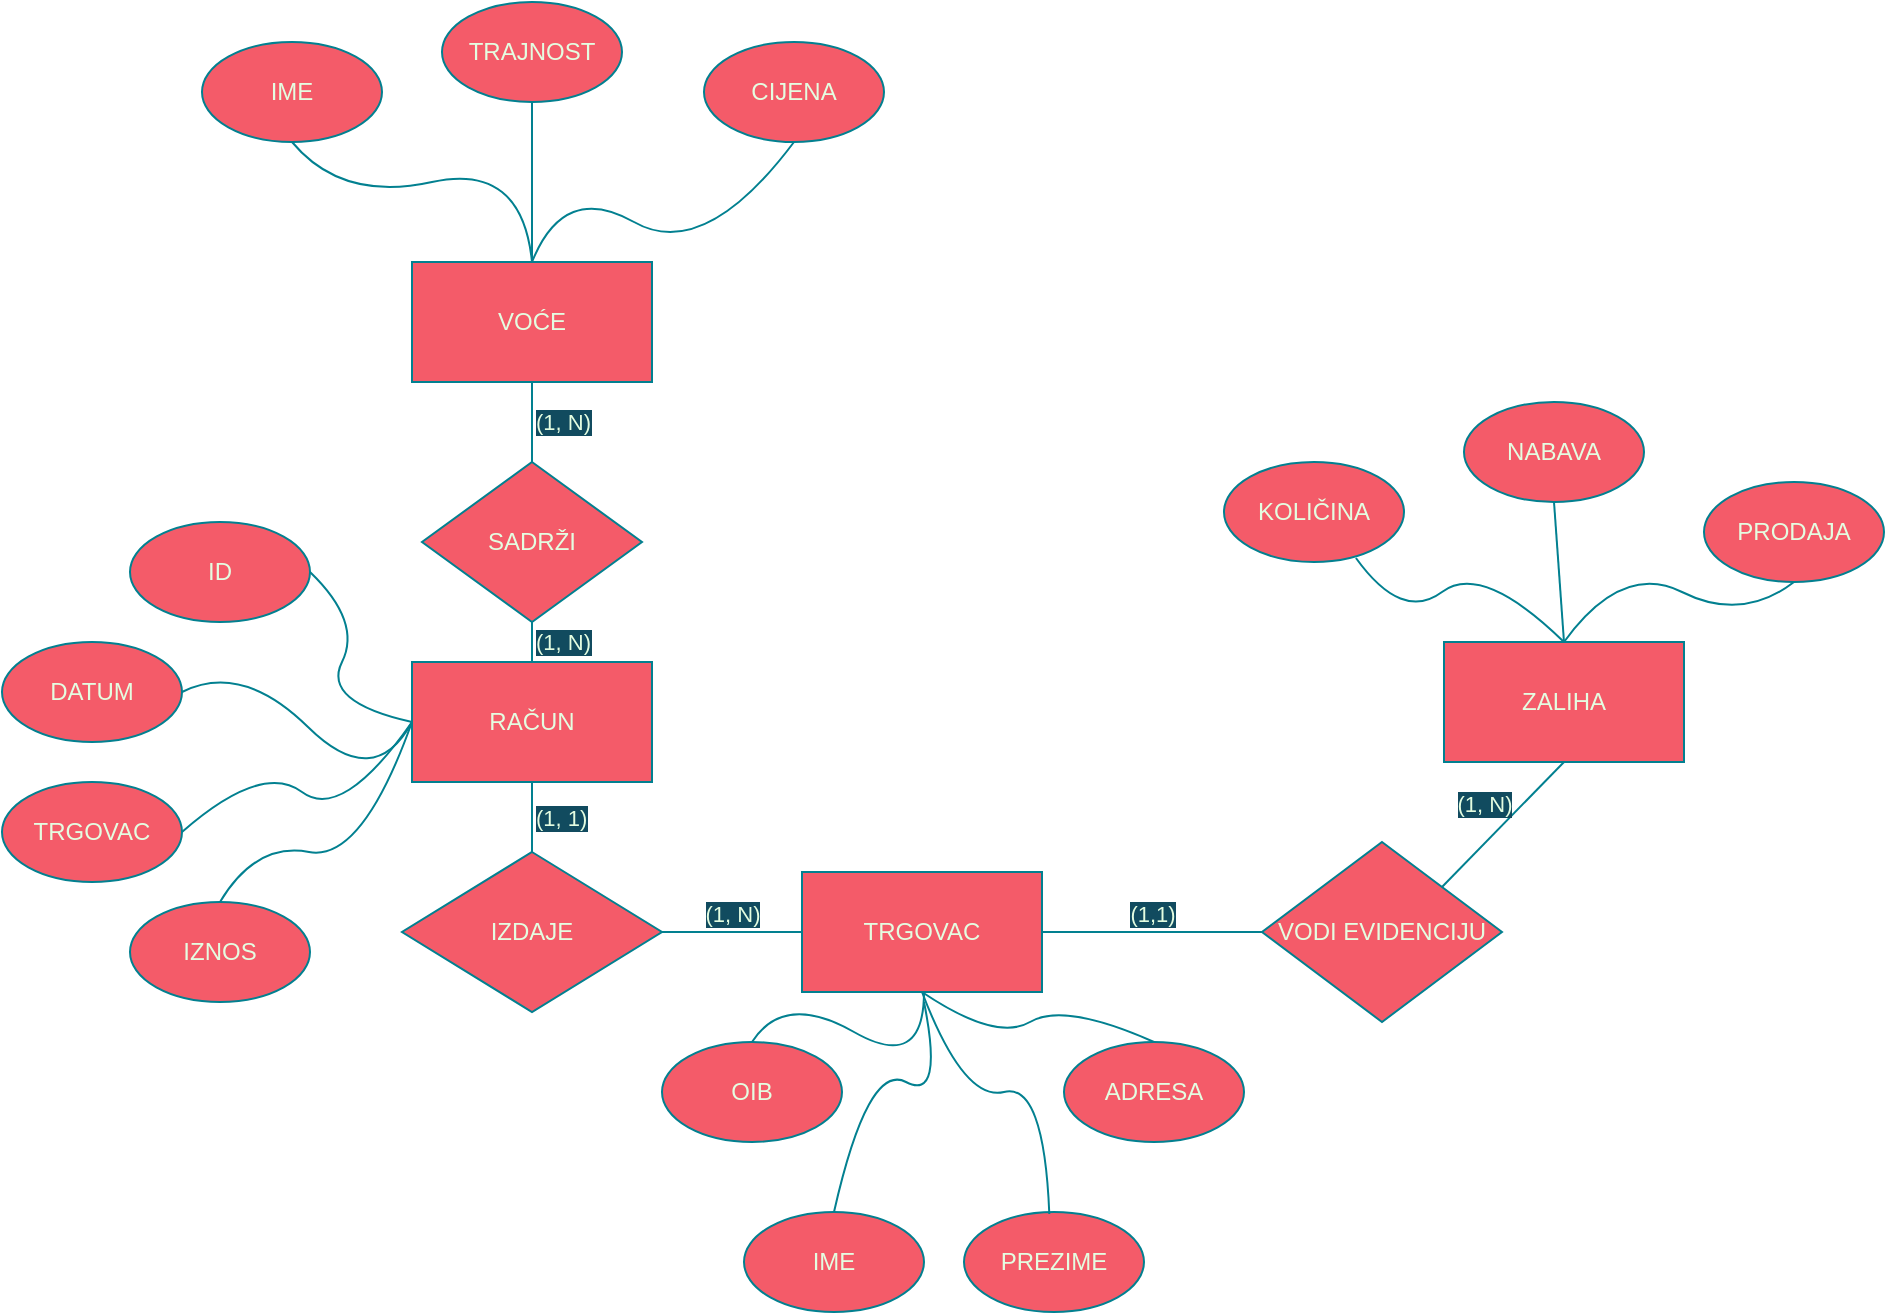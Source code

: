 <mxfile version="21.1.0" type="device">
  <diagram id="xrbu00VdCKgGFpGl-iCJ" name="Page-1">
    <mxGraphModel dx="1595" dy="893" grid="1" gridSize="10" guides="1" tooltips="1" connect="1" arrows="1" fold="1" page="1" pageScale="1" pageWidth="827" pageHeight="1169" background="#FFFFFF" math="0" shadow="0">
      <root>
        <mxCell id="0" />
        <mxCell id="1" parent="0" />
        <mxCell id="8QospfuLpicqjbqwQ5PG-2" value="VODI EVIDENCIJU" style="rhombus;whiteSpace=wrap;html=1;fillColor=#F45B69;strokeColor=#028090;fontColor=#E4FDE1;" parent="1" vertex="1">
          <mxGeometry x="890" y="610" width="120" height="90" as="geometry" />
        </mxCell>
        <mxCell id="8QospfuLpicqjbqwQ5PG-3" value="(1,1)" style="endArrow=none;html=1;entryX=0;entryY=0.5;entryDx=0;entryDy=0;labelPosition=center;verticalLabelPosition=top;align=center;verticalAlign=bottom;labelBackgroundColor=#114B5F;strokeColor=#028090;fontColor=#E4FDE1;" parent="1" target="8QospfuLpicqjbqwQ5PG-2" edge="1">
          <mxGeometry width="50" height="50" relative="1" as="geometry">
            <mxPoint x="780" y="655" as="sourcePoint" />
            <mxPoint x="840" y="640" as="targetPoint" />
          </mxGeometry>
        </mxCell>
        <mxCell id="8QospfuLpicqjbqwQ5PG-4" value="&lt;div&gt;TRGOVAC&lt;/div&gt;" style="rounded=0;whiteSpace=wrap;html=1;fillColor=#F45B69;strokeColor=#028090;fontColor=#E4FDE1;" parent="1" vertex="1">
          <mxGeometry x="660" y="625" width="120" height="60" as="geometry" />
        </mxCell>
        <mxCell id="8QospfuLpicqjbqwQ5PG-5" value="IZDAJE" style="rhombus;whiteSpace=wrap;html=1;fillColor=#F45B69;strokeColor=#028090;fontColor=#E4FDE1;" parent="1" vertex="1">
          <mxGeometry x="460" y="615" width="130" height="80" as="geometry" />
        </mxCell>
        <mxCell id="8QospfuLpicqjbqwQ5PG-6" value="(1, N)" style="endArrow=none;html=1;entryX=0;entryY=0.5;entryDx=0;entryDy=0;exitX=1;exitY=0.5;exitDx=0;exitDy=0;labelPosition=center;verticalLabelPosition=top;align=center;verticalAlign=bottom;labelBackgroundColor=#114B5F;strokeColor=#028090;fontColor=#E4FDE1;" parent="1" source="8QospfuLpicqjbqwQ5PG-5" target="8QospfuLpicqjbqwQ5PG-4" edge="1">
          <mxGeometry width="50" height="50" relative="1" as="geometry">
            <mxPoint x="590" y="700" as="sourcePoint" />
            <mxPoint x="640" y="650" as="targetPoint" />
          </mxGeometry>
        </mxCell>
        <mxCell id="8QospfuLpicqjbqwQ5PG-7" value="RAČUN" style="rounded=0;whiteSpace=wrap;html=1;fillColor=#F45B69;strokeColor=#028090;fontColor=#E4FDE1;" parent="1" vertex="1">
          <mxGeometry x="465" y="520" width="120" height="60" as="geometry" />
        </mxCell>
        <mxCell id="8QospfuLpicqjbqwQ5PG-8" value="(1, 1)" style="endArrow=none;html=1;entryX=0.5;entryY=1;entryDx=0;entryDy=0;exitX=0.5;exitY=0;exitDx=0;exitDy=0;labelPosition=right;verticalLabelPosition=middle;align=left;verticalAlign=middle;labelBackgroundColor=#114B5F;strokeColor=#028090;fontColor=#E4FDE1;" parent="1" source="8QospfuLpicqjbqwQ5PG-5" target="8QospfuLpicqjbqwQ5PG-7" edge="1">
          <mxGeometry width="50" height="50" relative="1" as="geometry">
            <mxPoint x="525" y="630" as="sourcePoint" />
            <mxPoint x="570" y="600" as="targetPoint" />
          </mxGeometry>
        </mxCell>
        <mxCell id="8QospfuLpicqjbqwQ5PG-9" value="SADRŽI" style="rhombus;whiteSpace=wrap;html=1;fillColor=#F45B69;strokeColor=#028090;fontColor=#E4FDE1;" parent="1" vertex="1">
          <mxGeometry x="470" y="420" width="110" height="80" as="geometry" />
        </mxCell>
        <mxCell id="8QospfuLpicqjbqwQ5PG-10" value="(1, N)" style="endArrow=none;html=1;entryX=0.5;entryY=1;entryDx=0;entryDy=0;exitX=0.5;exitY=0;exitDx=0;exitDy=0;labelPosition=right;verticalLabelPosition=middle;align=left;verticalAlign=middle;labelBackgroundColor=#114B5F;strokeColor=#028090;fontColor=#E4FDE1;" parent="1" source="8QospfuLpicqjbqwQ5PG-7" target="8QospfuLpicqjbqwQ5PG-9" edge="1">
          <mxGeometry width="50" height="50" relative="1" as="geometry">
            <mxPoint x="520" y="550" as="sourcePoint" />
            <mxPoint x="570" y="500" as="targetPoint" />
          </mxGeometry>
        </mxCell>
        <mxCell id="8QospfuLpicqjbqwQ5PG-11" value="VOĆE" style="rounded=0;whiteSpace=wrap;html=1;fillColor=#F45B69;strokeColor=#028090;fontColor=#E4FDE1;" parent="1" vertex="1">
          <mxGeometry x="465" y="320" width="120" height="60" as="geometry" />
        </mxCell>
        <mxCell id="8QospfuLpicqjbqwQ5PG-12" value="(1, N)" style="endArrow=none;html=1;exitX=0.5;exitY=0;exitDx=0;exitDy=0;entryX=0.5;entryY=1;entryDx=0;entryDy=0;labelPosition=right;verticalLabelPosition=middle;align=left;verticalAlign=middle;labelBackgroundColor=#114B5F;strokeColor=#028090;fontColor=#E4FDE1;" parent="1" source="8QospfuLpicqjbqwQ5PG-9" target="8QospfuLpicqjbqwQ5PG-11" edge="1">
          <mxGeometry width="50" height="50" relative="1" as="geometry">
            <mxPoint x="510" y="450" as="sourcePoint" />
            <mxPoint x="531" y="390" as="targetPoint" />
          </mxGeometry>
        </mxCell>
        <mxCell id="8QospfuLpicqjbqwQ5PG-13" value="ZALIHA" style="rounded=0;whiteSpace=wrap;html=1;fillColor=#F45B69;strokeColor=#028090;fontColor=#E4FDE1;" parent="1" vertex="1">
          <mxGeometry x="981" y="510" width="120" height="60" as="geometry" />
        </mxCell>
        <mxCell id="8QospfuLpicqjbqwQ5PG-15" value="(1, N)" style="endArrow=none;html=1;entryX=0.5;entryY=1;entryDx=0;entryDy=0;exitX=1;exitY=0;exitDx=0;exitDy=0;labelPosition=center;verticalLabelPosition=top;align=center;verticalAlign=bottom;labelBackgroundColor=#114B5F;strokeColor=#028090;fontColor=#E4FDE1;" parent="1" source="8QospfuLpicqjbqwQ5PG-2" target="8QospfuLpicqjbqwQ5PG-13" edge="1">
          <mxGeometry x="-0.132" y="8" width="50" height="50" relative="1" as="geometry">
            <mxPoint x="1001" y="650" as="sourcePoint" />
            <mxPoint x="1051" y="600" as="targetPoint" />
            <mxPoint as="offset" />
          </mxGeometry>
        </mxCell>
        <mxCell id="8QospfuLpicqjbqwQ5PG-19" value="OIB" style="ellipse;whiteSpace=wrap;html=1;fillColor=#F45B69;strokeColor=#028090;fontColor=#E4FDE1;" parent="1" vertex="1">
          <mxGeometry x="590" y="710" width="90" height="50" as="geometry" />
        </mxCell>
        <mxCell id="8QospfuLpicqjbqwQ5PG-20" value="ADRESA" style="ellipse;whiteSpace=wrap;html=1;fillColor=#F45B69;strokeColor=#028090;fontColor=#E4FDE1;" parent="1" vertex="1">
          <mxGeometry x="791" y="710" width="90" height="50" as="geometry" />
        </mxCell>
        <mxCell id="8QospfuLpicqjbqwQ5PG-21" value="IME" style="ellipse;whiteSpace=wrap;html=1;fillColor=#F45B69;strokeColor=#028090;fontColor=#E4FDE1;" parent="1" vertex="1">
          <mxGeometry x="631" y="795" width="90" height="50" as="geometry" />
        </mxCell>
        <mxCell id="8QospfuLpicqjbqwQ5PG-22" value="PREZIME" style="ellipse;whiteSpace=wrap;html=1;fillColor=#F45B69;strokeColor=#028090;fontColor=#E4FDE1;" parent="1" vertex="1">
          <mxGeometry x="741" y="795" width="90" height="50" as="geometry" />
        </mxCell>
        <mxCell id="8QospfuLpicqjbqwQ5PG-25" value="" style="endArrow=none;html=1;curved=1;exitX=0.5;exitY=0;exitDx=0;exitDy=0;labelBackgroundColor=#114B5F;strokeColor=#028090;fontColor=#E4FDE1;" parent="1" source="8QospfuLpicqjbqwQ5PG-19" edge="1">
          <mxGeometry width="50" height="50" relative="1" as="geometry">
            <mxPoint x="651" y="725" as="sourcePoint" />
            <mxPoint x="721" y="685" as="targetPoint" />
            <Array as="points">
              <mxPoint x="651" y="685" />
              <mxPoint x="721" y="725" />
            </Array>
          </mxGeometry>
        </mxCell>
        <mxCell id="8QospfuLpicqjbqwQ5PG-26" value="" style="endArrow=none;html=1;curved=1;exitX=0.5;exitY=0;exitDx=0;exitDy=0;labelBackgroundColor=#114B5F;strokeColor=#028090;fontColor=#E4FDE1;" parent="1" source="8QospfuLpicqjbqwQ5PG-21" edge="1">
          <mxGeometry width="50" height="50" relative="1" as="geometry">
            <mxPoint x="677" y="745" as="sourcePoint" />
            <mxPoint x="721" y="690" as="targetPoint" />
            <Array as="points">
              <mxPoint x="693" y="720" />
              <mxPoint x="731" y="740" />
            </Array>
          </mxGeometry>
        </mxCell>
        <mxCell id="8QospfuLpicqjbqwQ5PG-35" value="" style="endArrow=none;html=1;curved=1;exitX=0.5;exitY=1;exitDx=0;exitDy=0;entryX=0.5;entryY=0;entryDx=0;entryDy=0;labelBackgroundColor=#114B5F;strokeColor=#028090;fontColor=#E4FDE1;" parent="1" source="8QospfuLpicqjbqwQ5PG-4" target="8QospfuLpicqjbqwQ5PG-20" edge="1">
          <mxGeometry width="50" height="50" relative="1" as="geometry">
            <mxPoint x="741" y="720" as="sourcePoint" />
            <mxPoint x="827" y="695" as="targetPoint" />
            <Array as="points">
              <mxPoint x="757" y="710" />
              <mxPoint x="791" y="690" />
            </Array>
          </mxGeometry>
        </mxCell>
        <mxCell id="8QospfuLpicqjbqwQ5PG-36" value="" style="endArrow=none;html=1;curved=1;exitX=0.5;exitY=1;exitDx=0;exitDy=0;entryX=0.474;entryY=0.02;entryDx=0;entryDy=0;entryPerimeter=0;labelBackgroundColor=#114B5F;strokeColor=#028090;fontColor=#E4FDE1;" parent="1" source="8QospfuLpicqjbqwQ5PG-4" target="8QospfuLpicqjbqwQ5PG-22" edge="1">
          <mxGeometry width="50" height="50" relative="1" as="geometry">
            <mxPoint x="728" y="700" as="sourcePoint" />
            <mxPoint x="844" y="725" as="targetPoint" />
            <Array as="points">
              <mxPoint x="741" y="740" />
              <mxPoint x="781" y="730" />
            </Array>
          </mxGeometry>
        </mxCell>
        <mxCell id="8QospfuLpicqjbqwQ5PG-39" value="IME" style="ellipse;whiteSpace=wrap;html=1;fillColor=#F45B69;strokeColor=#028090;fontColor=#E4FDE1;" parent="1" vertex="1">
          <mxGeometry x="360" y="210" width="90" height="50" as="geometry" />
        </mxCell>
        <mxCell id="8QospfuLpicqjbqwQ5PG-40" value="TRAJNOST" style="ellipse;whiteSpace=wrap;html=1;fillColor=#F45B69;strokeColor=#028090;fontColor=#E4FDE1;" parent="1" vertex="1">
          <mxGeometry x="480" y="190" width="90" height="50" as="geometry" />
        </mxCell>
        <mxCell id="8QospfuLpicqjbqwQ5PG-41" value="CIJENA" style="ellipse;whiteSpace=wrap;html=1;fillColor=#F45B69;strokeColor=#028090;fontColor=#E4FDE1;" parent="1" vertex="1">
          <mxGeometry x="611" y="210" width="90" height="50" as="geometry" />
        </mxCell>
        <mxCell id="8QospfuLpicqjbqwQ5PG-43" value="NABAVA" style="ellipse;whiteSpace=wrap;html=1;fillColor=#F45B69;strokeColor=#028090;fontColor=#E4FDE1;" parent="1" vertex="1">
          <mxGeometry x="991" y="390" width="90" height="50" as="geometry" />
        </mxCell>
        <mxCell id="8QospfuLpicqjbqwQ5PG-44" value="KOLIČINA" style="ellipse;whiteSpace=wrap;html=1;fillColor=#F45B69;strokeColor=#028090;fontColor=#E4FDE1;" parent="1" vertex="1">
          <mxGeometry x="871" y="420" width="90" height="50" as="geometry" />
        </mxCell>
        <mxCell id="8QospfuLpicqjbqwQ5PG-45" value="PRODAJA" style="ellipse;whiteSpace=wrap;html=1;fillColor=#F45B69;strokeColor=#028090;fontColor=#E4FDE1;" parent="1" vertex="1">
          <mxGeometry x="1111" y="430" width="90" height="50" as="geometry" />
        </mxCell>
        <mxCell id="8QospfuLpicqjbqwQ5PG-49" value="ID" style="ellipse;whiteSpace=wrap;html=1;fillColor=#F45B69;strokeColor=#028090;fontColor=#E4FDE1;" parent="1" vertex="1">
          <mxGeometry x="324" y="450" width="90" height="50" as="geometry" />
        </mxCell>
        <mxCell id="8QospfuLpicqjbqwQ5PG-50" value="DATUM" style="ellipse;whiteSpace=wrap;html=1;fillColor=#F45B69;strokeColor=#028090;fontColor=#E4FDE1;" parent="1" vertex="1">
          <mxGeometry x="260" y="510" width="90" height="50" as="geometry" />
        </mxCell>
        <mxCell id="8QospfuLpicqjbqwQ5PG-51" value="TRGOVAC" style="ellipse;whiteSpace=wrap;html=1;fillColor=#F45B69;strokeColor=#028090;fontColor=#E4FDE1;" parent="1" vertex="1">
          <mxGeometry x="260" y="580" width="90" height="50" as="geometry" />
        </mxCell>
        <mxCell id="8QospfuLpicqjbqwQ5PG-53" value="IZNOS" style="ellipse;whiteSpace=wrap;html=1;fillColor=#F45B69;strokeColor=#028090;fontColor=#E4FDE1;" parent="1" vertex="1">
          <mxGeometry x="324" y="640" width="90" height="50" as="geometry" />
        </mxCell>
        <mxCell id="8QospfuLpicqjbqwQ5PG-54" value="" style="endArrow=none;html=1;curved=1;exitX=0.5;exitY=0;exitDx=0;exitDy=0;entryX=0.5;entryY=1;entryDx=0;entryDy=0;labelBackgroundColor=#114B5F;strokeColor=#028090;fontColor=#E4FDE1;" parent="1" source="8QospfuLpicqjbqwQ5PG-11" target="8QospfuLpicqjbqwQ5PG-41" edge="1">
          <mxGeometry width="50" height="50" relative="1" as="geometry">
            <mxPoint x="525" y="305" as="sourcePoint" />
            <mxPoint x="611" y="280" as="targetPoint" />
            <Array as="points">
              <mxPoint x="541" y="280" />
              <mxPoint x="611" y="320" />
            </Array>
          </mxGeometry>
        </mxCell>
        <mxCell id="8QospfuLpicqjbqwQ5PG-55" value="" style="endArrow=none;html=1;curved=1;exitX=0.5;exitY=1;exitDx=0;exitDy=0;entryX=0.5;entryY=0;entryDx=0;entryDy=0;labelBackgroundColor=#114B5F;strokeColor=#028090;fontColor=#E4FDE1;" parent="1" source="8QospfuLpicqjbqwQ5PG-39" target="8QospfuLpicqjbqwQ5PG-11" edge="1">
          <mxGeometry width="50" height="50" relative="1" as="geometry">
            <mxPoint x="350" y="250" as="sourcePoint" />
            <mxPoint x="413.66" y="361" as="targetPoint" />
            <Array as="points">
              <mxPoint x="430" y="290" />
              <mxPoint x="520" y="270" />
            </Array>
          </mxGeometry>
        </mxCell>
        <mxCell id="8QospfuLpicqjbqwQ5PG-56" value="" style="endArrow=none;html=1;entryX=0.5;entryY=1;entryDx=0;entryDy=0;exitX=0.5;exitY=0;exitDx=0;exitDy=0;labelBackgroundColor=#114B5F;strokeColor=#028090;fontColor=#E4FDE1;" parent="1" source="8QospfuLpicqjbqwQ5PG-11" target="8QospfuLpicqjbqwQ5PG-40" edge="1">
          <mxGeometry width="50" height="50" relative="1" as="geometry">
            <mxPoint x="520" y="310" as="sourcePoint" />
            <mxPoint x="570" y="260" as="targetPoint" />
          </mxGeometry>
        </mxCell>
        <mxCell id="8QospfuLpicqjbqwQ5PG-57" value="" style="endArrow=none;html=1;curved=1;exitX=1;exitY=0.5;exitDx=0;exitDy=0;entryX=0;entryY=0.5;entryDx=0;entryDy=0;labelBackgroundColor=#114B5F;strokeColor=#028090;fontColor=#E4FDE1;" parent="1" source="8QospfuLpicqjbqwQ5PG-49" target="8QospfuLpicqjbqwQ5PG-7" edge="1">
          <mxGeometry width="50" height="50" relative="1" as="geometry">
            <mxPoint x="360" y="565" as="sourcePoint" />
            <mxPoint x="446" y="540" as="targetPoint" />
            <Array as="points">
              <mxPoint x="440" y="500" />
              <mxPoint x="420" y="540" />
            </Array>
          </mxGeometry>
        </mxCell>
        <mxCell id="8QospfuLpicqjbqwQ5PG-58" value="" style="endArrow=none;html=1;curved=1;exitX=1;exitY=0.5;exitDx=0;exitDy=0;entryX=0;entryY=0.5;entryDx=0;entryDy=0;labelBackgroundColor=#114B5F;strokeColor=#028090;fontColor=#E4FDE1;" parent="1" source="8QospfuLpicqjbqwQ5PG-50" target="8QospfuLpicqjbqwQ5PG-7" edge="1">
          <mxGeometry width="50" height="50" relative="1" as="geometry">
            <mxPoint x="360" y="570" as="sourcePoint" />
            <mxPoint x="446" y="545" as="targetPoint" />
            <Array as="points">
              <mxPoint x="380" y="520" />
              <mxPoint x="446" y="585" />
            </Array>
          </mxGeometry>
        </mxCell>
        <mxCell id="8QospfuLpicqjbqwQ5PG-59" value="" style="endArrow=none;html=1;curved=1;exitX=1;exitY=0.5;exitDx=0;exitDy=0;entryX=0;entryY=0.5;entryDx=0;entryDy=0;labelBackgroundColor=#114B5F;strokeColor=#028090;fontColor=#E4FDE1;" parent="1" source="8QospfuLpicqjbqwQ5PG-51" target="8QospfuLpicqjbqwQ5PG-7" edge="1">
          <mxGeometry width="50" height="50" relative="1" as="geometry">
            <mxPoint x="374" y="595" as="sourcePoint" />
            <mxPoint x="460" y="570" as="targetPoint" />
            <Array as="points">
              <mxPoint x="390" y="570" />
              <mxPoint x="430" y="600" />
            </Array>
          </mxGeometry>
        </mxCell>
        <mxCell id="8QospfuLpicqjbqwQ5PG-60" value="" style="endArrow=none;html=1;curved=1;exitX=0.5;exitY=0;exitDx=0;exitDy=0;entryX=0;entryY=0.5;entryDx=0;entryDy=0;labelBackgroundColor=#114B5F;strokeColor=#028090;fontColor=#E4FDE1;" parent="1" source="8QospfuLpicqjbqwQ5PG-53" target="8QospfuLpicqjbqwQ5PG-7" edge="1">
          <mxGeometry width="50" height="50" relative="1" as="geometry">
            <mxPoint x="371" y="635" as="sourcePoint" />
            <mxPoint x="470" y="550" as="targetPoint" />
            <Array as="points">
              <mxPoint x="387" y="610" />
              <mxPoint x="440" y="620" />
            </Array>
          </mxGeometry>
        </mxCell>
        <mxCell id="8QospfuLpicqjbqwQ5PG-61" value="" style="endArrow=none;html=1;curved=1;exitX=0.5;exitY=0;exitDx=0;exitDy=0;entryX=0.5;entryY=1;entryDx=0;entryDy=0;labelBackgroundColor=#114B5F;strokeColor=#028090;fontColor=#E4FDE1;" parent="1" source="8QospfuLpicqjbqwQ5PG-13" target="8QospfuLpicqjbqwQ5PG-45" edge="1">
          <mxGeometry width="50" height="50" relative="1" as="geometry">
            <mxPoint x="1010" y="485" as="sourcePoint" />
            <mxPoint x="1096" y="460" as="targetPoint" />
            <Array as="points">
              <mxPoint x="1070" y="470" />
              <mxPoint x="1130" y="500" />
            </Array>
          </mxGeometry>
        </mxCell>
        <mxCell id="8QospfuLpicqjbqwQ5PG-62" value="" style="endArrow=none;html=1;curved=1;exitX=0.733;exitY=0.96;exitDx=0;exitDy=0;entryX=0.5;entryY=0;entryDx=0;entryDy=0;exitPerimeter=0;labelBackgroundColor=#114B5F;strokeColor=#028090;fontColor=#E4FDE1;" parent="1" source="8QospfuLpicqjbqwQ5PG-44" target="8QospfuLpicqjbqwQ5PG-13" edge="1">
          <mxGeometry width="50" height="50" relative="1" as="geometry">
            <mxPoint x="850" y="485" as="sourcePoint" />
            <mxPoint x="966" y="510" as="targetPoint" />
            <Array as="points">
              <mxPoint x="960" y="500" />
              <mxPoint x="1000" y="470" />
            </Array>
          </mxGeometry>
        </mxCell>
        <mxCell id="8QospfuLpicqjbqwQ5PG-63" value="" style="endArrow=none;html=1;entryX=0.5;entryY=1;entryDx=0;entryDy=0;exitX=0.5;exitY=0;exitDx=0;exitDy=0;labelBackgroundColor=#114B5F;strokeColor=#028090;fontColor=#E4FDE1;" parent="1" source="8QospfuLpicqjbqwQ5PG-13" target="8QospfuLpicqjbqwQ5PG-43" edge="1">
          <mxGeometry width="50" height="50" relative="1" as="geometry">
            <mxPoint x="1016" y="490" as="sourcePoint" />
            <mxPoint x="1066" y="440" as="targetPoint" />
          </mxGeometry>
        </mxCell>
      </root>
    </mxGraphModel>
  </diagram>
</mxfile>
